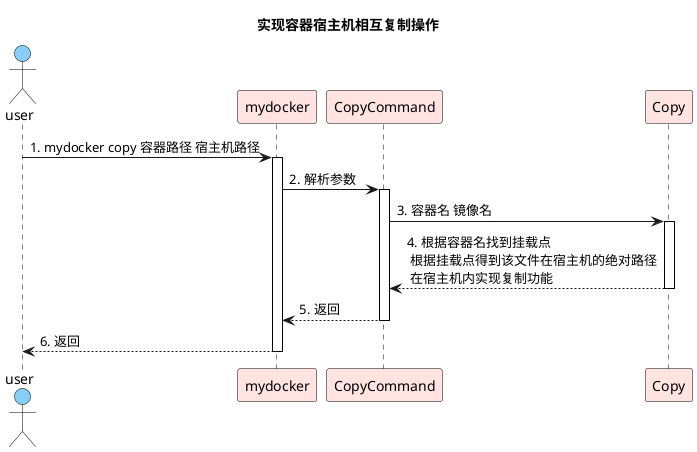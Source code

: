 

@startuml
title 实现容器宿主机相互复制操作

skinparam sequence {

    ActorBorderColor black
    LifeLineBorderColor black
    ActorBackgroundColor #87CEFA


    ParticipantBorderColor black
    ParticipantBackgroundColor #FFE4E1
}


actor user
participant mydocker
participant CopyCommand
participant Copy


user -> mydocker : 1. mydocker copy 容器路径 宿主机路径
activate mydocker
mydocker -> CopyCommand: 2. 解析参数
activate CopyCommand
CopyCommand -> Copy: 3. 容器名 镜像名
activate Copy
Copy --> CopyCommand: 4. 根据容器名找到挂载点\n 根据挂载点得到该文件在宿主机的绝对路径\n 在宿主机内实现复制功能
deactivate Copy
CopyCommand --> mydocker: 5. 返回
deactivate CopyCommand
mydocker --> user: 6. 返回
deactivate mydocker

@enduml
